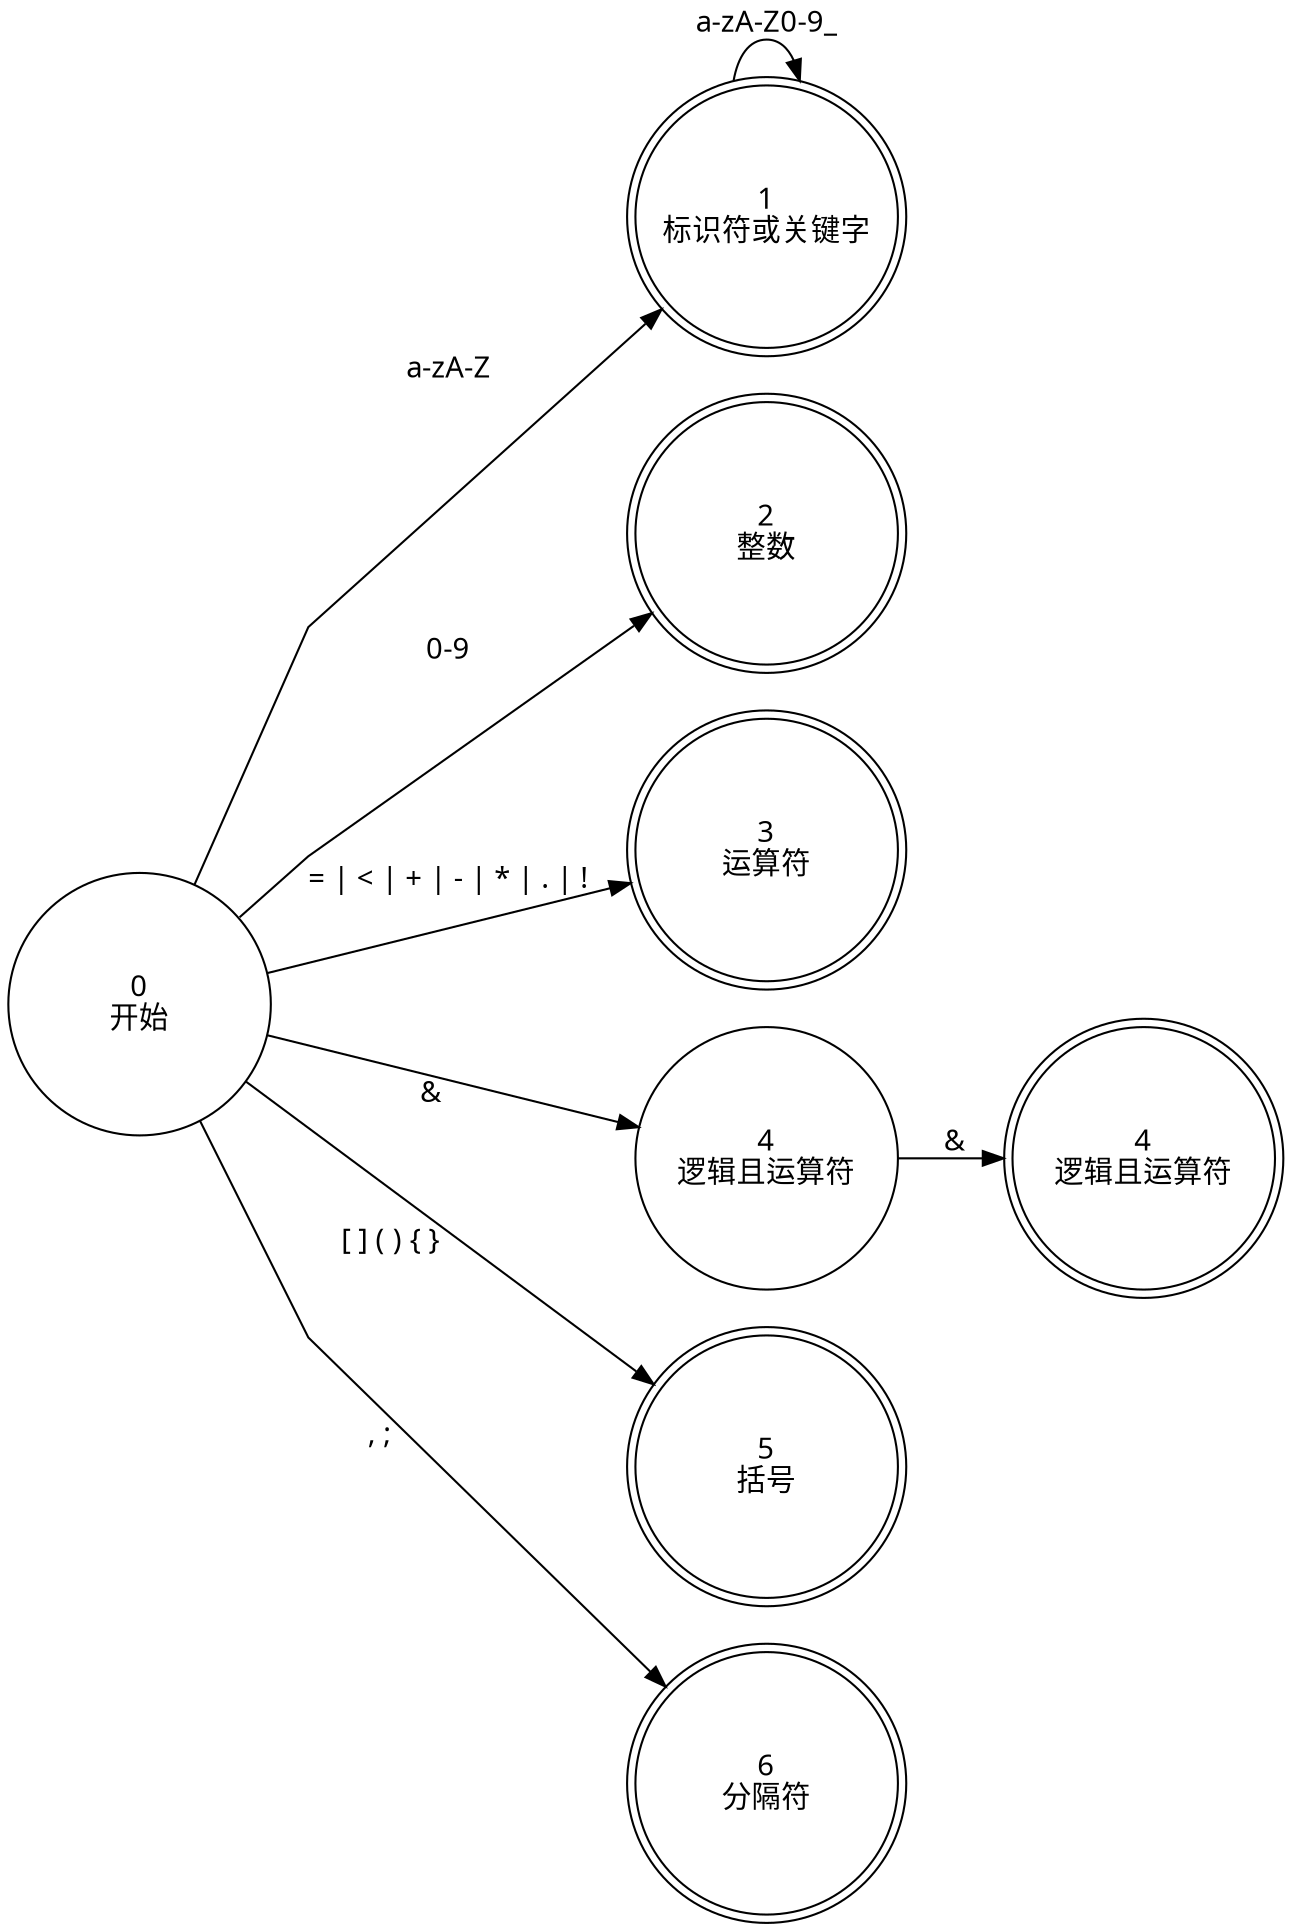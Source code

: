 digraph identifier {
	rankdir = LR
    fontsize = 16
    splines = polyline
    
	node [fontname = "Microsoft YaHei"];
    edge [fontname = "Microsoft YaHei"];
    
    node [shape = "circle", label = "0\n开始", fontname = "Microsoft YaHei", width = 1.75, height = 1.5, fixedsize = true] 0;
    node [shape = "doublecircle", label = "1\n标识符或关键字", fontname = "Microsoft YaHei", width = 1.75, height = 1.5, fixedsize = true] 1;
    node [shape = "doublecircle", label = "2\n整数", fontname = "Microsoft YaHei", width = 1.75, height = 1.5, fixedsize = true] 2;
    node [shape = "doublecircle", label = "3\n运算符", fontname = "Microsoft YaHei", width = 1.75, height = 1.5, fixedsize = true] 3;
    node [shape = "circle", label = "4\n逻辑且运算符", fontname = "Microsoft YaHei", width = 1.75, height = 1.5, fixedsize = true] 4;
    node [shape = "doublecircle", label = "4\n逻辑且运算符", fontname = "Microsoft YaHei", width = 1.75, height = 1.5, fixedsize = true] 5;
    node [shape = "doublecircle", label = "5\n括号", fontname = "Microsoft YaHei", width = 1.75, height = 1.5, fixedsize = true] 6;
    node [shape = "doublecircle", label = "6\n分隔符", fontname = "Microsoft YaHei", width = 1.75, height = 1.5, fixedsize = true] 7;
    0 -> 1 [dir = forward, label = "a-zA-Z"]
    1 -> 1 [dir = forward, label = "a-zA-Z0-9_"]
    0 -> 2 [dir = forward, label = "0-9"]
    0 -> 3 [dir = forward, label = "= | < | + | - | * | . | !"]
    0 -> 4 [dir = forward, xlabel = "&"]
    4 -> 5 [dir = forward, label = "&"]
    0 -> 6 [dir = forward, xlabel = "[ ] ( ) { }"]
    0 -> 7 [dir = forward, xlabel = ", ;"]
}
    
    
    